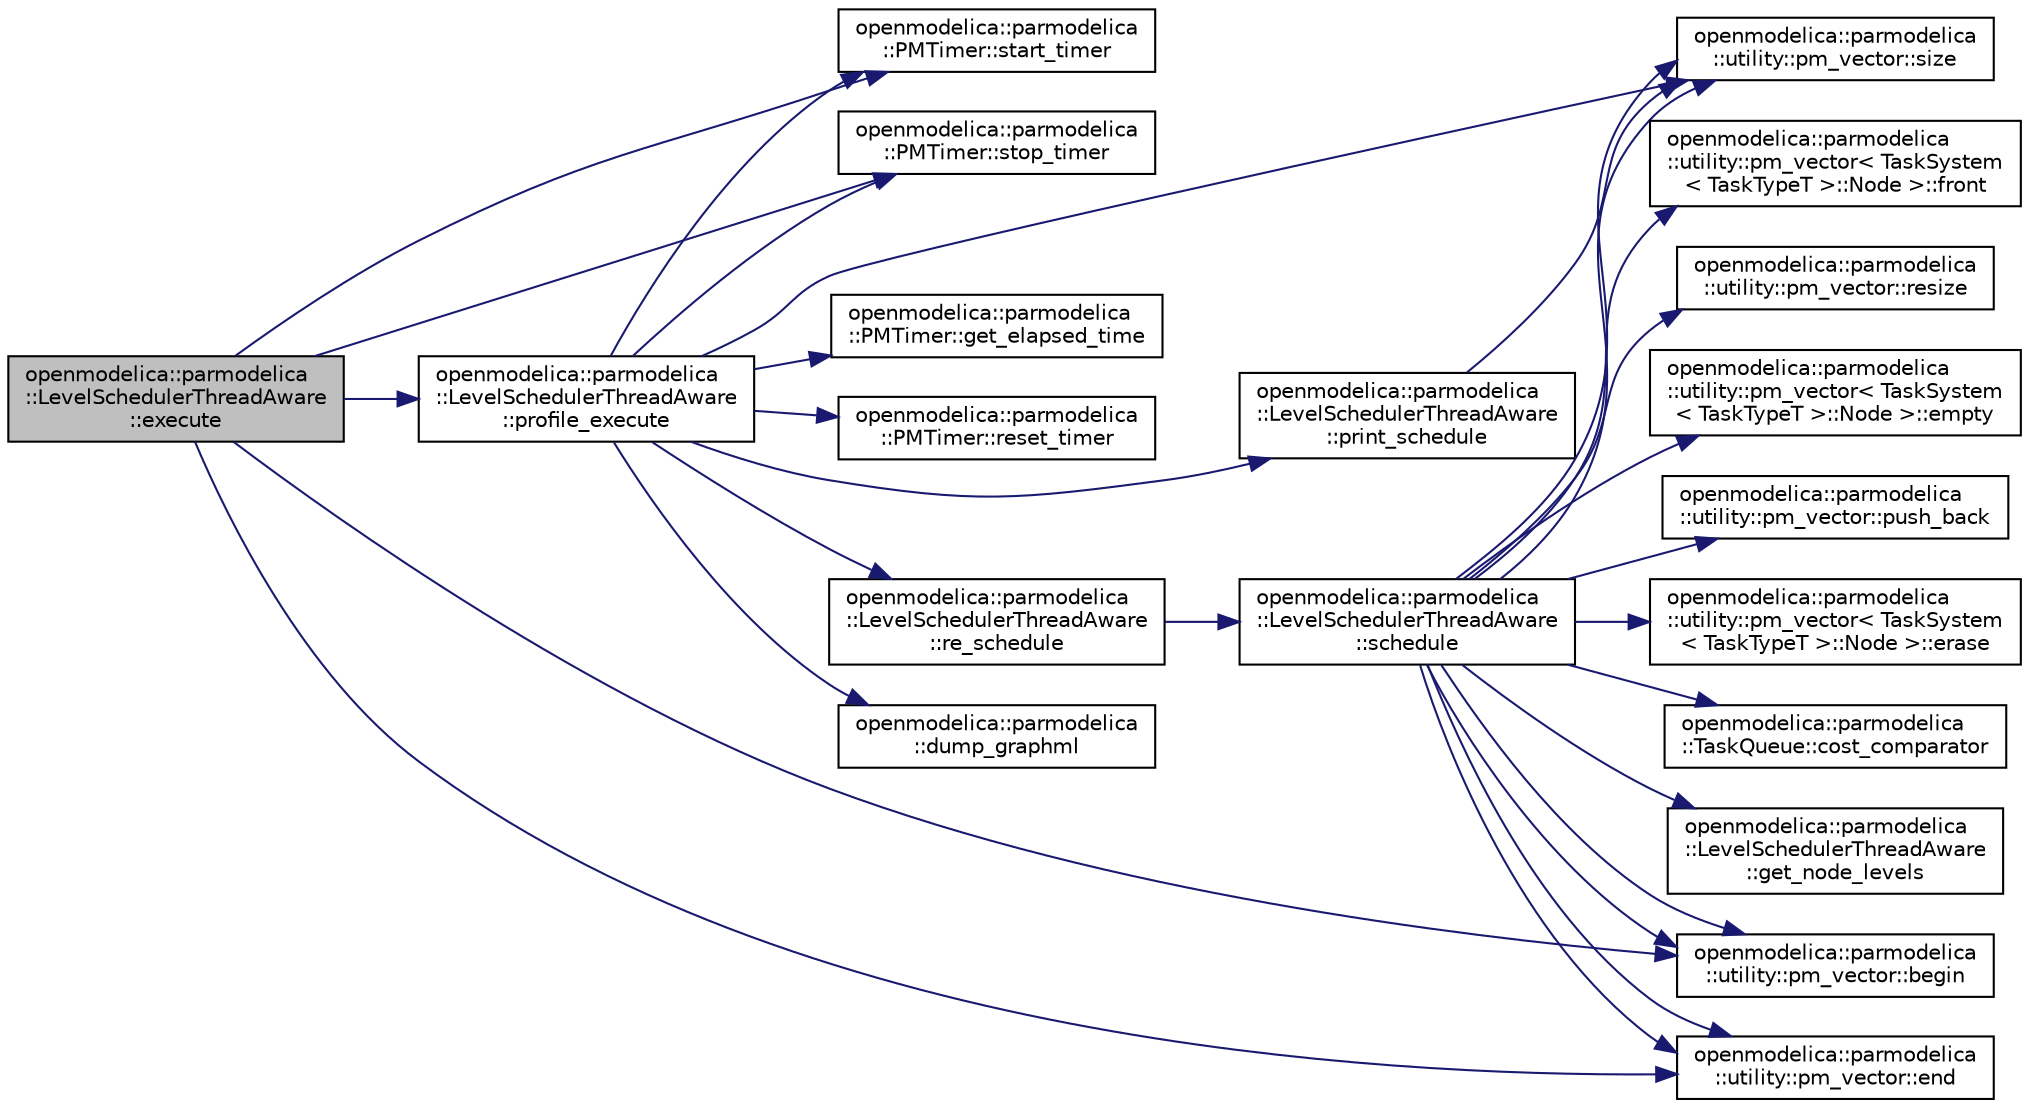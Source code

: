digraph "openmodelica::parmodelica::LevelSchedulerThreadAware::execute"
{
  edge [fontname="Helvetica",fontsize="10",labelfontname="Helvetica",labelfontsize="10"];
  node [fontname="Helvetica",fontsize="10",shape=record];
  rankdir="LR";
  Node2 [label="openmodelica::parmodelica\l::LevelSchedulerThreadAware\l::execute",height=0.2,width=0.4,color="black", fillcolor="grey75", style="filled", fontcolor="black"];
  Node2 -> Node3 [color="midnightblue",fontsize="10",style="solid",fontname="Helvetica"];
  Node3 [label="openmodelica::parmodelica\l::LevelSchedulerThreadAware\l::profile_execute",height=0.2,width=0.4,color="black", fillcolor="white", style="filled",URL="$d0/da7/classopenmodelica_1_1parmodelica_1_1_level_scheduler_thread_aware.html#ab3fac6e78ea0a39f1e51b67d74c25218"];
  Node3 -> Node4 [color="midnightblue",fontsize="10",style="solid",fontname="Helvetica"];
  Node4 [label="openmodelica::parmodelica\l::PMTimer::start_timer",height=0.2,width=0.4,color="black", fillcolor="white", style="filled",URL="$d2/d69/classopenmodelica_1_1parmodelica_1_1_p_m_timer.html#aaf20fe7436e826763d562a93d99212df"];
  Node3 -> Node5 [color="midnightblue",fontsize="10",style="solid",fontname="Helvetica"];
  Node5 [label="openmodelica::parmodelica\l::utility::pm_vector::size",height=0.2,width=0.4,color="black", fillcolor="white", style="filled",URL="$d1/ded/classopenmodelica_1_1parmodelica_1_1utility_1_1pm__vector.html#a2bd06f40971f8c0b172b4a6ec0aba1d9"];
  Node3 -> Node6 [color="midnightblue",fontsize="10",style="solid",fontname="Helvetica"];
  Node6 [label="openmodelica::parmodelica\l::PMTimer::stop_timer",height=0.2,width=0.4,color="black", fillcolor="white", style="filled",URL="$d2/d69/classopenmodelica_1_1parmodelica_1_1_p_m_timer.html#a2d5399669d1e0ed31c2936fc9c1bdcd9"];
  Node3 -> Node7 [color="midnightblue",fontsize="10",style="solid",fontname="Helvetica"];
  Node7 [label="openmodelica::parmodelica\l::PMTimer::get_elapsed_time",height=0.2,width=0.4,color="black", fillcolor="white", style="filled",URL="$d2/d69/classopenmodelica_1_1parmodelica_1_1_p_m_timer.html#a95b15f92e8c0b745b91c04ff03887cd6"];
  Node3 -> Node8 [color="midnightblue",fontsize="10",style="solid",fontname="Helvetica"];
  Node8 [label="openmodelica::parmodelica\l::PMTimer::reset_timer",height=0.2,width=0.4,color="black", fillcolor="white", style="filled",URL="$d2/d69/classopenmodelica_1_1parmodelica_1_1_p_m_timer.html#ab4907860113dd0e0ad93e338cc1f6c55"];
  Node3 -> Node9 [color="midnightblue",fontsize="10",style="solid",fontname="Helvetica"];
  Node9 [label="openmodelica::parmodelica\l::LevelSchedulerThreadAware\l::re_schedule",height=0.2,width=0.4,color="black", fillcolor="white", style="filled",URL="$d0/da7/classopenmodelica_1_1parmodelica_1_1_level_scheduler_thread_aware.html#a1facc2190effd9111944360d335c77ba"];
  Node9 -> Node10 [color="midnightblue",fontsize="10",style="solid",fontname="Helvetica"];
  Node10 [label="openmodelica::parmodelica\l::LevelSchedulerThreadAware\l::schedule",height=0.2,width=0.4,color="black", fillcolor="white", style="filled",URL="$d0/da7/classopenmodelica_1_1parmodelica_1_1_level_scheduler_thread_aware.html#a1acc2ee8d0201eb40571eaa3a1c9ba73"];
  Node10 -> Node11 [color="midnightblue",fontsize="10",style="solid",fontname="Helvetica"];
  Node11 [label="openmodelica::parmodelica\l::LevelSchedulerThreadAware\l::get_node_levels",height=0.2,width=0.4,color="black", fillcolor="white", style="filled",URL="$d0/da7/classopenmodelica_1_1parmodelica_1_1_level_scheduler_thread_aware.html#a855aefd8388cfe60984f8cae7a2551fa"];
  Node10 -> Node12 [color="midnightblue",fontsize="10",style="solid",fontname="Helvetica"];
  Node12 [label="openmodelica::parmodelica\l::utility::pm_vector\< TaskSystem\l\< TaskTypeT \>::Node \>::front",height=0.2,width=0.4,color="black", fillcolor="white", style="filled",URL="$d1/ded/classopenmodelica_1_1parmodelica_1_1utility_1_1pm__vector.html#a02713e56d5f6215c4662335763fbcfd6"];
  Node10 -> Node13 [color="midnightblue",fontsize="10",style="solid",fontname="Helvetica"];
  Node13 [label="openmodelica::parmodelica\l::utility::pm_vector::resize",height=0.2,width=0.4,color="black", fillcolor="white", style="filled",URL="$d1/ded/classopenmodelica_1_1parmodelica_1_1utility_1_1pm__vector.html#a03d1e4f8520a2b5d67a368e98f4204bb"];
  Node10 -> Node14 [color="midnightblue",fontsize="10",style="solid",fontname="Helvetica"];
  Node14 [label="openmodelica::parmodelica\l::utility::pm_vector::begin",height=0.2,width=0.4,color="black", fillcolor="white", style="filled",URL="$d1/ded/classopenmodelica_1_1parmodelica_1_1utility_1_1pm__vector.html#a892574756d8278f2de0ae461f08fb15e"];
  Node10 -> Node15 [color="midnightblue",fontsize="10",style="solid",fontname="Helvetica"];
  Node15 [label="openmodelica::parmodelica\l::utility::pm_vector::end",height=0.2,width=0.4,color="black", fillcolor="white", style="filled",URL="$d1/ded/classopenmodelica_1_1parmodelica_1_1utility_1_1pm__vector.html#ae8f299ad7f540d6a4e9ae2cce5f649b4"];
  Node10 -> Node16 [color="midnightblue",fontsize="10",style="solid",fontname="Helvetica"];
  Node16 [label="openmodelica::parmodelica\l::utility::pm_vector\< TaskSystem\l\< TaskTypeT \>::Node \>::empty",height=0.2,width=0.4,color="black", fillcolor="white", style="filled",URL="$d1/ded/classopenmodelica_1_1parmodelica_1_1utility_1_1pm__vector.html#a82f6ebfb7c81f6fccbd4952602edbb33"];
  Node10 -> Node17 [color="midnightblue",fontsize="10",style="solid",fontname="Helvetica"];
  Node17 [label="openmodelica::parmodelica\l::utility::pm_vector::push_back",height=0.2,width=0.4,color="black", fillcolor="white", style="filled",URL="$d1/ded/classopenmodelica_1_1parmodelica_1_1utility_1_1pm__vector.html#a80d74217ab45d56834a92513d4f7e168"];
  Node10 -> Node18 [color="midnightblue",fontsize="10",style="solid",fontname="Helvetica"];
  Node18 [label="openmodelica::parmodelica\l::utility::pm_vector\< TaskSystem\l\< TaskTypeT \>::Node \>::erase",height=0.2,width=0.4,color="black", fillcolor="white", style="filled",URL="$d1/ded/classopenmodelica_1_1parmodelica_1_1utility_1_1pm__vector.html#acd251112eb21ea43f06a609fbaacbb7b"];
  Node10 -> Node14 [color="midnightblue",fontsize="10",style="solid",fontname="Helvetica"];
  Node10 -> Node15 [color="midnightblue",fontsize="10",style="solid",fontname="Helvetica"];
  Node10 -> Node5 [color="midnightblue",fontsize="10",style="solid",fontname="Helvetica"];
  Node10 -> Node19 [color="midnightblue",fontsize="10",style="solid",fontname="Helvetica"];
  Node19 [label="openmodelica::parmodelica\l::TaskQueue::cost_comparator",height=0.2,width=0.4,color="black", fillcolor="white", style="filled",URL="$da/da6/structopenmodelica_1_1parmodelica_1_1_task_queue.html#a6b0e82aa202619cda3412f695d9af1b7"];
  Node10 -> Node5 [color="midnightblue",fontsize="10",style="solid",fontname="Helvetica"];
  Node3 -> Node20 [color="midnightblue",fontsize="10",style="solid",fontname="Helvetica"];
  Node20 [label="openmodelica::parmodelica\l::LevelSchedulerThreadAware\l::print_schedule",height=0.2,width=0.4,color="black", fillcolor="white", style="filled",URL="$d0/da7/classopenmodelica_1_1parmodelica_1_1_level_scheduler_thread_aware.html#a5e78d6425ff53f5132b17a203ece06c9"];
  Node20 -> Node5 [color="midnightblue",fontsize="10",style="solid",fontname="Helvetica"];
  Node3 -> Node21 [color="midnightblue",fontsize="10",style="solid",fontname="Helvetica"];
  Node21 [label="openmodelica::parmodelica\l::dump_graphml",height=0.2,width=0.4,color="black", fillcolor="white", style="filled",URL="$d7/dc6/namespaceopenmodelica_1_1parmodelica.html#a30dd8996f15b723eb21c2f67c2d3a3ad"];
  Node2 -> Node4 [color="midnightblue",fontsize="10",style="solid",fontname="Helvetica"];
  Node2 -> Node14 [color="midnightblue",fontsize="10",style="solid",fontname="Helvetica"];
  Node2 -> Node15 [color="midnightblue",fontsize="10",style="solid",fontname="Helvetica"];
  Node2 -> Node6 [color="midnightblue",fontsize="10",style="solid",fontname="Helvetica"];
}
